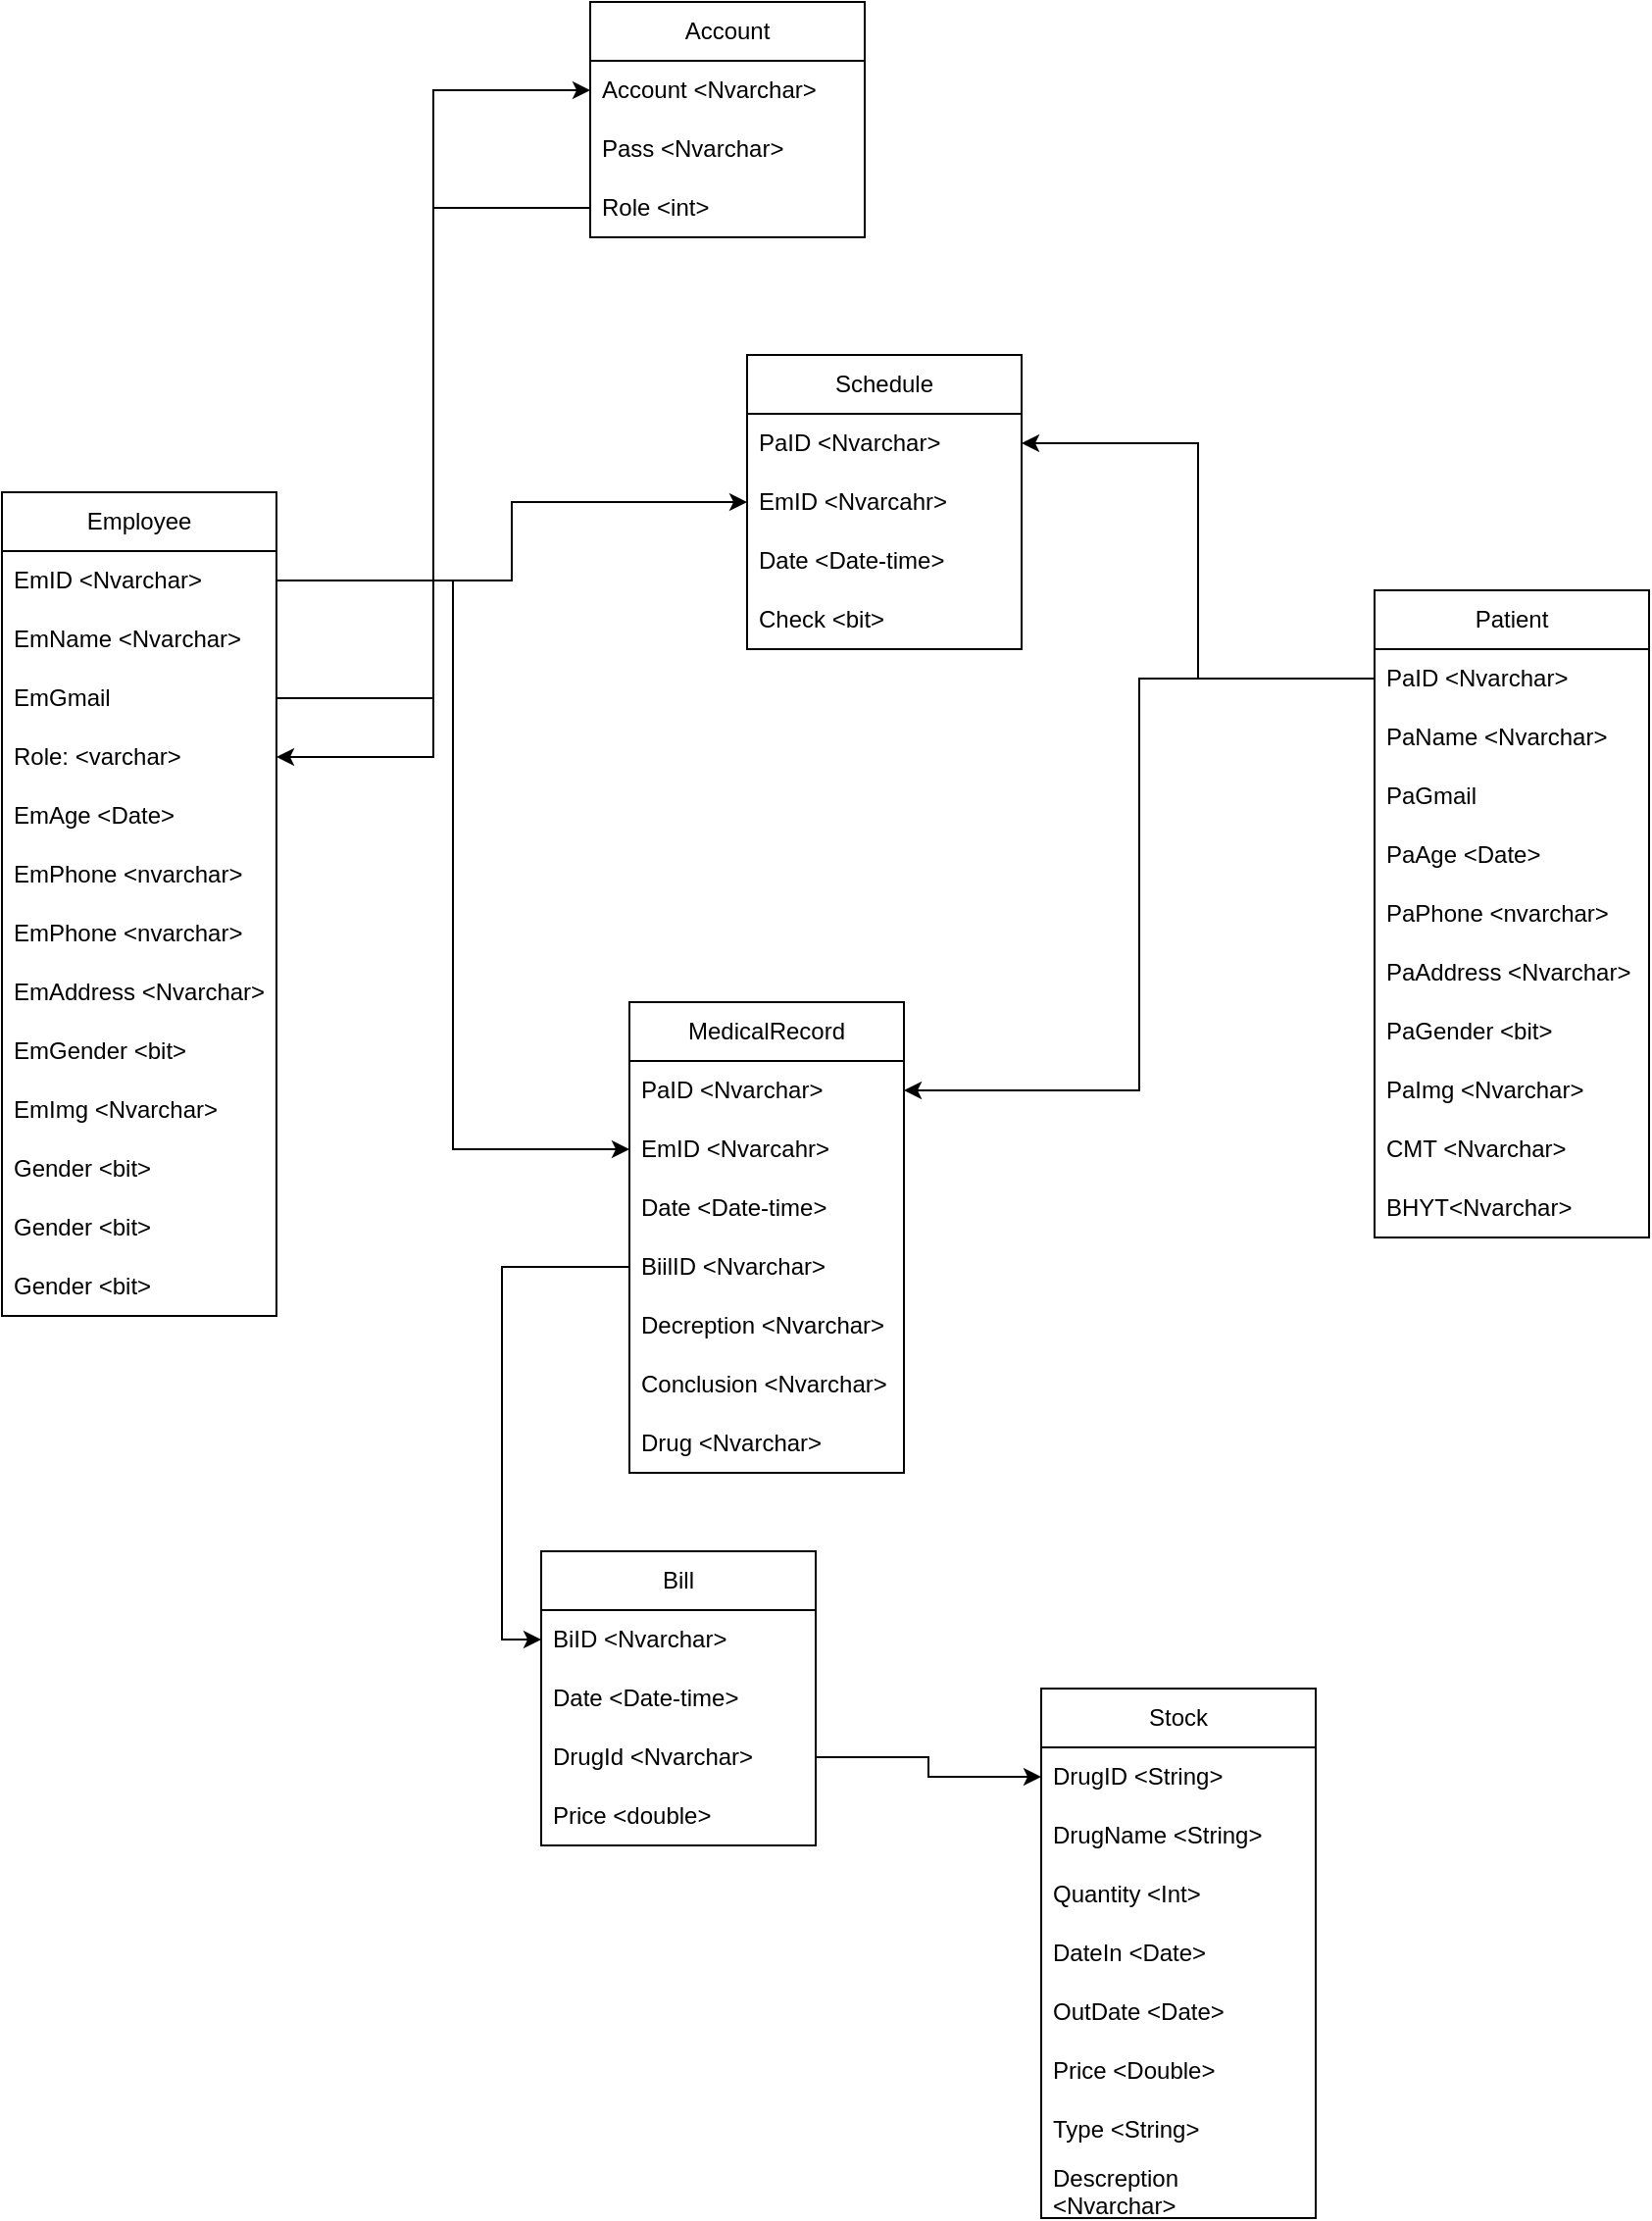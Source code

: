 <mxfile version="20.8.3" type="gitlab">
  <diagram id="CVIRoxLV2XsE90zw5vhj" name="Page-1">
    <mxGraphModel dx="1600" dy="1806" grid="1" gridSize="10" guides="1" tooltips="1" connect="1" arrows="1" fold="1" page="1" pageScale="1" pageWidth="850" pageHeight="1100" math="0" shadow="0">
      <root>
        <mxCell id="0" />
        <mxCell id="1" parent="0" />
        <mxCell id="RCcJdafAnQ3cmu8HlcNq-2" value="Employee" style="swimlane;fontStyle=0;childLayout=stackLayout;horizontal=1;startSize=30;horizontalStack=0;resizeParent=1;resizeParentMax=0;resizeLast=0;collapsible=1;marginBottom=0;whiteSpace=wrap;html=1;" vertex="1" parent="1">
          <mxGeometry x="10" y="30" width="140" height="420" as="geometry" />
        </mxCell>
        <mxCell id="RCcJdafAnQ3cmu8HlcNq-3" value="EmID &amp;lt;Nvarchar&amp;gt;" style="text;strokeColor=none;fillColor=none;align=left;verticalAlign=middle;spacingLeft=4;spacingRight=4;overflow=hidden;points=[[0,0.5],[1,0.5]];portConstraint=eastwest;rotatable=0;whiteSpace=wrap;html=1;" vertex="1" parent="RCcJdafAnQ3cmu8HlcNq-2">
          <mxGeometry y="30" width="140" height="30" as="geometry" />
        </mxCell>
        <mxCell id="RCcJdafAnQ3cmu8HlcNq-4" value="EmName &amp;lt;Nvarchar&amp;gt;&lt;span style=&quot;white-space: pre;&quot;&gt;	&lt;/span&gt;" style="text;strokeColor=none;fillColor=none;align=left;verticalAlign=middle;spacingLeft=4;spacingRight=4;overflow=hidden;points=[[0,0.5],[1,0.5]];portConstraint=eastwest;rotatable=0;whiteSpace=wrap;html=1;" vertex="1" parent="RCcJdafAnQ3cmu8HlcNq-2">
          <mxGeometry y="60" width="140" height="30" as="geometry" />
        </mxCell>
        <mxCell id="RCcJdafAnQ3cmu8HlcNq-5" value="EmGmail" style="text;strokeColor=none;fillColor=none;align=left;verticalAlign=middle;spacingLeft=4;spacingRight=4;overflow=hidden;points=[[0,0.5],[1,0.5]];portConstraint=eastwest;rotatable=0;whiteSpace=wrap;html=1;" vertex="1" parent="RCcJdafAnQ3cmu8HlcNq-2">
          <mxGeometry y="90" width="140" height="30" as="geometry" />
        </mxCell>
        <mxCell id="RCcJdafAnQ3cmu8HlcNq-19" value="Role: &amp;lt;varchar&amp;gt;" style="text;strokeColor=none;fillColor=none;align=left;verticalAlign=middle;spacingLeft=4;spacingRight=4;overflow=hidden;points=[[0,0.5],[1,0.5]];portConstraint=eastwest;rotatable=0;whiteSpace=wrap;html=1;" vertex="1" parent="RCcJdafAnQ3cmu8HlcNq-2">
          <mxGeometry y="120" width="140" height="30" as="geometry" />
        </mxCell>
        <mxCell id="RCcJdafAnQ3cmu8HlcNq-20" value="EmAge &amp;lt;Date&amp;gt;&lt;span style=&quot;white-space: pre;&quot;&gt;	&lt;/span&gt;" style="text;strokeColor=none;fillColor=none;align=left;verticalAlign=middle;spacingLeft=4;spacingRight=4;overflow=hidden;points=[[0,0.5],[1,0.5]];portConstraint=eastwest;rotatable=0;whiteSpace=wrap;html=1;" vertex="1" parent="RCcJdafAnQ3cmu8HlcNq-2">
          <mxGeometry y="150" width="140" height="30" as="geometry" />
        </mxCell>
        <mxCell id="RCcJdafAnQ3cmu8HlcNq-21" value="EmPhone &amp;lt;nvarchar&amp;gt;" style="text;strokeColor=none;fillColor=none;align=left;verticalAlign=middle;spacingLeft=4;spacingRight=4;overflow=hidden;points=[[0,0.5],[1,0.5]];portConstraint=eastwest;rotatable=0;whiteSpace=wrap;html=1;" vertex="1" parent="RCcJdafAnQ3cmu8HlcNq-2">
          <mxGeometry y="180" width="140" height="30" as="geometry" />
        </mxCell>
        <mxCell id="RCcJdafAnQ3cmu8HlcNq-71" value="EmPhone &amp;lt;nvarchar&amp;gt;" style="text;strokeColor=none;fillColor=none;align=left;verticalAlign=middle;spacingLeft=4;spacingRight=4;overflow=hidden;points=[[0,0.5],[1,0.5]];portConstraint=eastwest;rotatable=0;whiteSpace=wrap;html=1;" vertex="1" parent="RCcJdafAnQ3cmu8HlcNq-2">
          <mxGeometry y="210" width="140" height="30" as="geometry" />
        </mxCell>
        <mxCell id="RCcJdafAnQ3cmu8HlcNq-22" value="EmAddress &amp;lt;Nvarchar&amp;gt;" style="text;strokeColor=none;fillColor=none;align=left;verticalAlign=middle;spacingLeft=4;spacingRight=4;overflow=hidden;points=[[0,0.5],[1,0.5]];portConstraint=eastwest;rotatable=0;whiteSpace=wrap;html=1;" vertex="1" parent="RCcJdafAnQ3cmu8HlcNq-2">
          <mxGeometry y="240" width="140" height="30" as="geometry" />
        </mxCell>
        <mxCell id="RCcJdafAnQ3cmu8HlcNq-23" value="EmGender &amp;lt;bit&amp;gt;" style="text;strokeColor=none;fillColor=none;align=left;verticalAlign=middle;spacingLeft=4;spacingRight=4;overflow=hidden;points=[[0,0.5],[1,0.5]];portConstraint=eastwest;rotatable=0;whiteSpace=wrap;html=1;" vertex="1" parent="RCcJdafAnQ3cmu8HlcNq-2">
          <mxGeometry y="270" width="140" height="30" as="geometry" />
        </mxCell>
        <mxCell id="RCcJdafAnQ3cmu8HlcNq-24" value="EmImg &amp;lt;Nvarchar&amp;gt;" style="text;strokeColor=none;fillColor=none;align=left;verticalAlign=middle;spacingLeft=4;spacingRight=4;overflow=hidden;points=[[0,0.5],[1,0.5]];portConstraint=eastwest;rotatable=0;whiteSpace=wrap;html=1;" vertex="1" parent="RCcJdafAnQ3cmu8HlcNq-2">
          <mxGeometry y="300" width="140" height="30" as="geometry" />
        </mxCell>
        <mxCell id="RCcJdafAnQ3cmu8HlcNq-25" value="Gender &amp;lt;bit&amp;gt;" style="text;strokeColor=none;fillColor=none;align=left;verticalAlign=middle;spacingLeft=4;spacingRight=4;overflow=hidden;points=[[0,0.5],[1,0.5]];portConstraint=eastwest;rotatable=0;whiteSpace=wrap;html=1;" vertex="1" parent="RCcJdafAnQ3cmu8HlcNq-2">
          <mxGeometry y="330" width="140" height="30" as="geometry" />
        </mxCell>
        <mxCell id="RCcJdafAnQ3cmu8HlcNq-26" value="Gender &amp;lt;bit&amp;gt;" style="text;strokeColor=none;fillColor=none;align=left;verticalAlign=middle;spacingLeft=4;spacingRight=4;overflow=hidden;points=[[0,0.5],[1,0.5]];portConstraint=eastwest;rotatable=0;whiteSpace=wrap;html=1;" vertex="1" parent="RCcJdafAnQ3cmu8HlcNq-2">
          <mxGeometry y="360" width="140" height="30" as="geometry" />
        </mxCell>
        <mxCell id="RCcJdafAnQ3cmu8HlcNq-27" value="Gender &amp;lt;bit&amp;gt;" style="text;strokeColor=none;fillColor=none;align=left;verticalAlign=middle;spacingLeft=4;spacingRight=4;overflow=hidden;points=[[0,0.5],[1,0.5]];portConstraint=eastwest;rotatable=0;whiteSpace=wrap;html=1;" vertex="1" parent="RCcJdafAnQ3cmu8HlcNq-2">
          <mxGeometry y="390" width="140" height="30" as="geometry" />
        </mxCell>
        <mxCell id="RCcJdafAnQ3cmu8HlcNq-6" value="Stock" style="swimlane;fontStyle=0;childLayout=stackLayout;horizontal=1;startSize=30;horizontalStack=0;resizeParent=1;resizeParentMax=0;resizeLast=0;collapsible=1;marginBottom=0;whiteSpace=wrap;html=1;" vertex="1" parent="1">
          <mxGeometry x="540" y="640" width="140" height="270" as="geometry" />
        </mxCell>
        <mxCell id="RCcJdafAnQ3cmu8HlcNq-7" value="DrugID &amp;lt;String&amp;gt;" style="text;strokeColor=none;fillColor=none;align=left;verticalAlign=middle;spacingLeft=4;spacingRight=4;overflow=hidden;points=[[0,0.5],[1,0.5]];portConstraint=eastwest;rotatable=0;whiteSpace=wrap;html=1;" vertex="1" parent="RCcJdafAnQ3cmu8HlcNq-6">
          <mxGeometry y="30" width="140" height="30" as="geometry" />
        </mxCell>
        <mxCell id="RCcJdafAnQ3cmu8HlcNq-8" value="DrugName &amp;lt;String&amp;gt;" style="text;strokeColor=none;fillColor=none;align=left;verticalAlign=middle;spacingLeft=4;spacingRight=4;overflow=hidden;points=[[0,0.5],[1,0.5]];portConstraint=eastwest;rotatable=0;whiteSpace=wrap;html=1;" vertex="1" parent="RCcJdafAnQ3cmu8HlcNq-6">
          <mxGeometry y="60" width="140" height="30" as="geometry" />
        </mxCell>
        <mxCell id="RCcJdafAnQ3cmu8HlcNq-9" value="Quantity &amp;lt;Int&amp;gt;&lt;br style=&quot;border-color: var(--border-color);&quot;&gt;" style="text;strokeColor=none;fillColor=none;align=left;verticalAlign=middle;spacingLeft=4;spacingRight=4;overflow=hidden;points=[[0,0.5],[1,0.5]];portConstraint=eastwest;rotatable=0;whiteSpace=wrap;html=1;" vertex="1" parent="RCcJdafAnQ3cmu8HlcNq-6">
          <mxGeometry y="90" width="140" height="30" as="geometry" />
        </mxCell>
        <mxCell id="RCcJdafAnQ3cmu8HlcNq-14" value="DateIn &amp;lt;Date&amp;gt;" style="text;strokeColor=none;fillColor=none;align=left;verticalAlign=middle;spacingLeft=4;spacingRight=4;overflow=hidden;points=[[0,0.5],[1,0.5]];portConstraint=eastwest;rotatable=0;whiteSpace=wrap;html=1;" vertex="1" parent="RCcJdafAnQ3cmu8HlcNq-6">
          <mxGeometry y="120" width="140" height="30" as="geometry" />
        </mxCell>
        <mxCell id="RCcJdafAnQ3cmu8HlcNq-15" value="OutDate &amp;lt;Date&amp;gt;" style="text;strokeColor=none;fillColor=none;align=left;verticalAlign=middle;spacingLeft=4;spacingRight=4;overflow=hidden;points=[[0,0.5],[1,0.5]];portConstraint=eastwest;rotatable=0;whiteSpace=wrap;html=1;" vertex="1" parent="RCcJdafAnQ3cmu8HlcNq-6">
          <mxGeometry y="150" width="140" height="30" as="geometry" />
        </mxCell>
        <mxCell id="RCcJdafAnQ3cmu8HlcNq-16" value="Price &amp;lt;Double&amp;gt;" style="text;strokeColor=none;fillColor=none;align=left;verticalAlign=middle;spacingLeft=4;spacingRight=4;overflow=hidden;points=[[0,0.5],[1,0.5]];portConstraint=eastwest;rotatable=0;whiteSpace=wrap;html=1;" vertex="1" parent="RCcJdafAnQ3cmu8HlcNq-6">
          <mxGeometry y="180" width="140" height="30" as="geometry" />
        </mxCell>
        <mxCell id="RCcJdafAnQ3cmu8HlcNq-17" value="Type &amp;lt;String&amp;gt;&amp;nbsp;" style="text;strokeColor=none;fillColor=none;align=left;verticalAlign=middle;spacingLeft=4;spacingRight=4;overflow=hidden;points=[[0,0.5],[1,0.5]];portConstraint=eastwest;rotatable=0;whiteSpace=wrap;html=1;" vertex="1" parent="RCcJdafAnQ3cmu8HlcNq-6">
          <mxGeometry y="210" width="140" height="30" as="geometry" />
        </mxCell>
        <mxCell id="RCcJdafAnQ3cmu8HlcNq-18" value="Descreption &amp;lt;Nvarchar&amp;gt;" style="text;strokeColor=none;fillColor=none;align=left;verticalAlign=middle;spacingLeft=4;spacingRight=4;overflow=hidden;points=[[0,0.5],[1,0.5]];portConstraint=eastwest;rotatable=0;whiteSpace=wrap;html=1;" vertex="1" parent="RCcJdafAnQ3cmu8HlcNq-6">
          <mxGeometry y="240" width="140" height="30" as="geometry" />
        </mxCell>
        <mxCell id="RCcJdafAnQ3cmu8HlcNq-10" value="Schedule" style="swimlane;fontStyle=0;childLayout=stackLayout;horizontal=1;startSize=30;horizontalStack=0;resizeParent=1;resizeParentMax=0;resizeLast=0;collapsible=1;marginBottom=0;whiteSpace=wrap;html=1;" vertex="1" parent="1">
          <mxGeometry x="390" y="-40" width="140" height="150" as="geometry" />
        </mxCell>
        <mxCell id="RCcJdafAnQ3cmu8HlcNq-11" value="PaID &amp;lt;Nvarchar&amp;gt;" style="text;strokeColor=none;fillColor=none;align=left;verticalAlign=middle;spacingLeft=4;spacingRight=4;overflow=hidden;points=[[0,0.5],[1,0.5]];portConstraint=eastwest;rotatable=0;whiteSpace=wrap;html=1;" vertex="1" parent="RCcJdafAnQ3cmu8HlcNq-10">
          <mxGeometry y="30" width="140" height="30" as="geometry" />
        </mxCell>
        <mxCell id="RCcJdafAnQ3cmu8HlcNq-12" value="EmID &amp;lt;Nvarcahr&amp;gt;" style="text;strokeColor=none;fillColor=none;align=left;verticalAlign=middle;spacingLeft=4;spacingRight=4;overflow=hidden;points=[[0,0.5],[1,0.5]];portConstraint=eastwest;rotatable=0;whiteSpace=wrap;html=1;" vertex="1" parent="RCcJdafAnQ3cmu8HlcNq-10">
          <mxGeometry y="60" width="140" height="30" as="geometry" />
        </mxCell>
        <mxCell id="RCcJdafAnQ3cmu8HlcNq-13" value="Date &amp;lt;Date-time&amp;gt;" style="text;strokeColor=none;fillColor=none;align=left;verticalAlign=middle;spacingLeft=4;spacingRight=4;overflow=hidden;points=[[0,0.5],[1,0.5]];portConstraint=eastwest;rotatable=0;whiteSpace=wrap;html=1;" vertex="1" parent="RCcJdafAnQ3cmu8HlcNq-10">
          <mxGeometry y="90" width="140" height="30" as="geometry" />
        </mxCell>
        <mxCell id="RCcJdafAnQ3cmu8HlcNq-41" value="Check &amp;lt;bit&amp;gt;" style="text;strokeColor=none;fillColor=none;align=left;verticalAlign=middle;spacingLeft=4;spacingRight=4;overflow=hidden;points=[[0,0.5],[1,0.5]];portConstraint=eastwest;rotatable=0;whiteSpace=wrap;html=1;" vertex="1" parent="RCcJdafAnQ3cmu8HlcNq-10">
          <mxGeometry y="120" width="140" height="30" as="geometry" />
        </mxCell>
        <mxCell id="RCcJdafAnQ3cmu8HlcNq-28" value="Patient" style="swimlane;fontStyle=0;childLayout=stackLayout;horizontal=1;startSize=30;horizontalStack=0;resizeParent=1;resizeParentMax=0;resizeLast=0;collapsible=1;marginBottom=0;whiteSpace=wrap;html=1;" vertex="1" parent="1">
          <mxGeometry x="710" y="80" width="140" height="330" as="geometry" />
        </mxCell>
        <mxCell id="RCcJdafAnQ3cmu8HlcNq-29" value="PaID &amp;lt;Nvarchar&amp;gt;" style="text;strokeColor=none;fillColor=none;align=left;verticalAlign=middle;spacingLeft=4;spacingRight=4;overflow=hidden;points=[[0,0.5],[1,0.5]];portConstraint=eastwest;rotatable=0;whiteSpace=wrap;html=1;" vertex="1" parent="RCcJdafAnQ3cmu8HlcNq-28">
          <mxGeometry y="30" width="140" height="30" as="geometry" />
        </mxCell>
        <mxCell id="RCcJdafAnQ3cmu8HlcNq-30" value="PaName &amp;lt;Nvarchar&amp;gt;&lt;span style=&quot;white-space: pre;&quot;&gt;	&lt;/span&gt;" style="text;strokeColor=none;fillColor=none;align=left;verticalAlign=middle;spacingLeft=4;spacingRight=4;overflow=hidden;points=[[0,0.5],[1,0.5]];portConstraint=eastwest;rotatable=0;whiteSpace=wrap;html=1;" vertex="1" parent="RCcJdafAnQ3cmu8HlcNq-28">
          <mxGeometry y="60" width="140" height="30" as="geometry" />
        </mxCell>
        <mxCell id="RCcJdafAnQ3cmu8HlcNq-31" value="PaGmail" style="text;strokeColor=none;fillColor=none;align=left;verticalAlign=middle;spacingLeft=4;spacingRight=4;overflow=hidden;points=[[0,0.5],[1,0.5]];portConstraint=eastwest;rotatable=0;whiteSpace=wrap;html=1;" vertex="1" parent="RCcJdafAnQ3cmu8HlcNq-28">
          <mxGeometry y="90" width="140" height="30" as="geometry" />
        </mxCell>
        <mxCell id="RCcJdafAnQ3cmu8HlcNq-33" value="PaAge &amp;lt;Date&amp;gt;&lt;span style=&quot;white-space: pre;&quot;&gt;	&lt;/span&gt;" style="text;strokeColor=none;fillColor=none;align=left;verticalAlign=middle;spacingLeft=4;spacingRight=4;overflow=hidden;points=[[0,0.5],[1,0.5]];portConstraint=eastwest;rotatable=0;whiteSpace=wrap;html=1;" vertex="1" parent="RCcJdafAnQ3cmu8HlcNq-28">
          <mxGeometry y="120" width="140" height="30" as="geometry" />
        </mxCell>
        <mxCell id="RCcJdafAnQ3cmu8HlcNq-34" value="PaPhone &amp;lt;nvarchar&amp;gt;" style="text;strokeColor=none;fillColor=none;align=left;verticalAlign=middle;spacingLeft=4;spacingRight=4;overflow=hidden;points=[[0,0.5],[1,0.5]];portConstraint=eastwest;rotatable=0;whiteSpace=wrap;html=1;" vertex="1" parent="RCcJdafAnQ3cmu8HlcNq-28">
          <mxGeometry y="150" width="140" height="30" as="geometry" />
        </mxCell>
        <mxCell id="RCcJdafAnQ3cmu8HlcNq-35" value="PaAddress &amp;lt;Nvarchar&amp;gt;" style="text;strokeColor=none;fillColor=none;align=left;verticalAlign=middle;spacingLeft=4;spacingRight=4;overflow=hidden;points=[[0,0.5],[1,0.5]];portConstraint=eastwest;rotatable=0;whiteSpace=wrap;html=1;" vertex="1" parent="RCcJdafAnQ3cmu8HlcNq-28">
          <mxGeometry y="180" width="140" height="30" as="geometry" />
        </mxCell>
        <mxCell id="RCcJdafAnQ3cmu8HlcNq-36" value="PaGender &amp;lt;bit&amp;gt;" style="text;strokeColor=none;fillColor=none;align=left;verticalAlign=middle;spacingLeft=4;spacingRight=4;overflow=hidden;points=[[0,0.5],[1,0.5]];portConstraint=eastwest;rotatable=0;whiteSpace=wrap;html=1;" vertex="1" parent="RCcJdafAnQ3cmu8HlcNq-28">
          <mxGeometry y="210" width="140" height="30" as="geometry" />
        </mxCell>
        <mxCell id="RCcJdafAnQ3cmu8HlcNq-37" value="PaImg &amp;lt;Nvarchar&amp;gt;" style="text;strokeColor=none;fillColor=none;align=left;verticalAlign=middle;spacingLeft=4;spacingRight=4;overflow=hidden;points=[[0,0.5],[1,0.5]];portConstraint=eastwest;rotatable=0;whiteSpace=wrap;html=1;" vertex="1" parent="RCcJdafAnQ3cmu8HlcNq-28">
          <mxGeometry y="240" width="140" height="30" as="geometry" />
        </mxCell>
        <mxCell id="RCcJdafAnQ3cmu8HlcNq-38" value="CMT &amp;lt;Nvarchar&amp;gt;" style="text;strokeColor=none;fillColor=none;align=left;verticalAlign=middle;spacingLeft=4;spacingRight=4;overflow=hidden;points=[[0,0.5],[1,0.5]];portConstraint=eastwest;rotatable=0;whiteSpace=wrap;html=1;" vertex="1" parent="RCcJdafAnQ3cmu8HlcNq-28">
          <mxGeometry y="270" width="140" height="30" as="geometry" />
        </mxCell>
        <mxCell id="RCcJdafAnQ3cmu8HlcNq-39" value="BHYT&amp;lt;Nvarchar&amp;gt;" style="text;strokeColor=none;fillColor=none;align=left;verticalAlign=middle;spacingLeft=4;spacingRight=4;overflow=hidden;points=[[0,0.5],[1,0.5]];portConstraint=eastwest;rotatable=0;whiteSpace=wrap;html=1;" vertex="1" parent="RCcJdafAnQ3cmu8HlcNq-28">
          <mxGeometry y="300" width="140" height="30" as="geometry" />
        </mxCell>
        <mxCell id="RCcJdafAnQ3cmu8HlcNq-42" value="MedicalRecord" style="swimlane;fontStyle=0;childLayout=stackLayout;horizontal=1;startSize=30;horizontalStack=0;resizeParent=1;resizeParentMax=0;resizeLast=0;collapsible=1;marginBottom=0;whiteSpace=wrap;html=1;" vertex="1" parent="1">
          <mxGeometry x="330" y="290" width="140" height="240" as="geometry" />
        </mxCell>
        <mxCell id="RCcJdafAnQ3cmu8HlcNq-43" value="PaID &amp;lt;Nvarchar&amp;gt;" style="text;strokeColor=none;fillColor=none;align=left;verticalAlign=middle;spacingLeft=4;spacingRight=4;overflow=hidden;points=[[0,0.5],[1,0.5]];portConstraint=eastwest;rotatable=0;whiteSpace=wrap;html=1;" vertex="1" parent="RCcJdafAnQ3cmu8HlcNq-42">
          <mxGeometry y="30" width="140" height="30" as="geometry" />
        </mxCell>
        <mxCell id="RCcJdafAnQ3cmu8HlcNq-44" value="EmID &amp;lt;Nvarcahr&amp;gt;" style="text;strokeColor=none;fillColor=none;align=left;verticalAlign=middle;spacingLeft=4;spacingRight=4;overflow=hidden;points=[[0,0.5],[1,0.5]];portConstraint=eastwest;rotatable=0;whiteSpace=wrap;html=1;" vertex="1" parent="RCcJdafAnQ3cmu8HlcNq-42">
          <mxGeometry y="60" width="140" height="30" as="geometry" />
        </mxCell>
        <mxCell id="RCcJdafAnQ3cmu8HlcNq-45" value="Date &amp;lt;Date-time&amp;gt;" style="text;strokeColor=none;fillColor=none;align=left;verticalAlign=middle;spacingLeft=4;spacingRight=4;overflow=hidden;points=[[0,0.5],[1,0.5]];portConstraint=eastwest;rotatable=0;whiteSpace=wrap;html=1;" vertex="1" parent="RCcJdafAnQ3cmu8HlcNq-42">
          <mxGeometry y="90" width="140" height="30" as="geometry" />
        </mxCell>
        <mxCell id="RCcJdafAnQ3cmu8HlcNq-46" value="BiilID &amp;lt;Nvarchar&amp;gt;" style="text;strokeColor=none;fillColor=none;align=left;verticalAlign=middle;spacingLeft=4;spacingRight=4;overflow=hidden;points=[[0,0.5],[1,0.5]];portConstraint=eastwest;rotatable=0;whiteSpace=wrap;html=1;" vertex="1" parent="RCcJdafAnQ3cmu8HlcNq-42">
          <mxGeometry y="120" width="140" height="30" as="geometry" />
        </mxCell>
        <mxCell id="RCcJdafAnQ3cmu8HlcNq-47" value="Decreption &amp;lt;Nvarchar&amp;gt;" style="text;strokeColor=none;fillColor=none;align=left;verticalAlign=middle;spacingLeft=4;spacingRight=4;overflow=hidden;points=[[0,0.5],[1,0.5]];portConstraint=eastwest;rotatable=0;whiteSpace=wrap;html=1;" vertex="1" parent="RCcJdafAnQ3cmu8HlcNq-42">
          <mxGeometry y="150" width="140" height="30" as="geometry" />
        </mxCell>
        <mxCell id="RCcJdafAnQ3cmu8HlcNq-48" value="Conclusion &amp;lt;Nvarchar&amp;gt;" style="text;strokeColor=none;fillColor=none;align=left;verticalAlign=middle;spacingLeft=4;spacingRight=4;overflow=hidden;points=[[0,0.5],[1,0.5]];portConstraint=eastwest;rotatable=0;whiteSpace=wrap;html=1;" vertex="1" parent="RCcJdafAnQ3cmu8HlcNq-42">
          <mxGeometry y="180" width="140" height="30" as="geometry" />
        </mxCell>
        <mxCell id="RCcJdafAnQ3cmu8HlcNq-49" value="Drug &amp;lt;Nvarchar&amp;gt;" style="text;strokeColor=none;fillColor=none;align=left;verticalAlign=middle;spacingLeft=4;spacingRight=4;overflow=hidden;points=[[0,0.5],[1,0.5]];portConstraint=eastwest;rotatable=0;whiteSpace=wrap;html=1;" vertex="1" parent="RCcJdafAnQ3cmu8HlcNq-42">
          <mxGeometry y="210" width="140" height="30" as="geometry" />
        </mxCell>
        <mxCell id="RCcJdafAnQ3cmu8HlcNq-60" value="Bill" style="swimlane;fontStyle=0;childLayout=stackLayout;horizontal=1;startSize=30;horizontalStack=0;resizeParent=1;resizeParentMax=0;resizeLast=0;collapsible=1;marginBottom=0;whiteSpace=wrap;html=1;" vertex="1" parent="1">
          <mxGeometry x="285" y="570" width="140" height="150" as="geometry" />
        </mxCell>
        <mxCell id="RCcJdafAnQ3cmu8HlcNq-61" value="BiID &amp;lt;Nvarchar&amp;gt;" style="text;strokeColor=none;fillColor=none;align=left;verticalAlign=middle;spacingLeft=4;spacingRight=4;overflow=hidden;points=[[0,0.5],[1,0.5]];portConstraint=eastwest;rotatable=0;whiteSpace=wrap;html=1;" vertex="1" parent="RCcJdafAnQ3cmu8HlcNq-60">
          <mxGeometry y="30" width="140" height="30" as="geometry" />
        </mxCell>
        <mxCell id="RCcJdafAnQ3cmu8HlcNq-63" value="Date &amp;lt;Date-time&amp;gt;" style="text;strokeColor=none;fillColor=none;align=left;verticalAlign=middle;spacingLeft=4;spacingRight=4;overflow=hidden;points=[[0,0.5],[1,0.5]];portConstraint=eastwest;rotatable=0;whiteSpace=wrap;html=1;" vertex="1" parent="RCcJdafAnQ3cmu8HlcNq-60">
          <mxGeometry y="60" width="140" height="30" as="geometry" />
        </mxCell>
        <mxCell id="RCcJdafAnQ3cmu8HlcNq-64" value="DrugId &amp;lt;Nvarchar&amp;gt;" style="text;strokeColor=none;fillColor=none;align=left;verticalAlign=middle;spacingLeft=4;spacingRight=4;overflow=hidden;points=[[0,0.5],[1,0.5]];portConstraint=eastwest;rotatable=0;whiteSpace=wrap;html=1;" vertex="1" parent="RCcJdafAnQ3cmu8HlcNq-60">
          <mxGeometry y="90" width="140" height="30" as="geometry" />
        </mxCell>
        <mxCell id="RCcJdafAnQ3cmu8HlcNq-65" value="Price &amp;lt;double&amp;gt;" style="text;strokeColor=none;fillColor=none;align=left;verticalAlign=middle;spacingLeft=4;spacingRight=4;overflow=hidden;points=[[0,0.5],[1,0.5]];portConstraint=eastwest;rotatable=0;whiteSpace=wrap;html=1;" vertex="1" parent="RCcJdafAnQ3cmu8HlcNq-60">
          <mxGeometry y="120" width="140" height="30" as="geometry" />
        </mxCell>
        <mxCell id="RCcJdafAnQ3cmu8HlcNq-67" value="Account" style="swimlane;fontStyle=0;childLayout=stackLayout;horizontal=1;startSize=30;horizontalStack=0;resizeParent=1;resizeParentMax=0;resizeLast=0;collapsible=1;marginBottom=0;whiteSpace=wrap;html=1;" vertex="1" parent="1">
          <mxGeometry x="310" y="-220" width="140" height="120" as="geometry" />
        </mxCell>
        <mxCell id="RCcJdafAnQ3cmu8HlcNq-68" value="Account &amp;lt;Nvarchar&amp;gt;" style="text;strokeColor=none;fillColor=none;align=left;verticalAlign=middle;spacingLeft=4;spacingRight=4;overflow=hidden;points=[[0,0.5],[1,0.5]];portConstraint=eastwest;rotatable=0;whiteSpace=wrap;html=1;" vertex="1" parent="RCcJdafAnQ3cmu8HlcNq-67">
          <mxGeometry y="30" width="140" height="30" as="geometry" />
        </mxCell>
        <mxCell id="RCcJdafAnQ3cmu8HlcNq-69" value="Pass &amp;lt;Nvarchar&amp;gt;" style="text;strokeColor=none;fillColor=none;align=left;verticalAlign=middle;spacingLeft=4;spacingRight=4;overflow=hidden;points=[[0,0.5],[1,0.5]];portConstraint=eastwest;rotatable=0;whiteSpace=wrap;html=1;" vertex="1" parent="RCcJdafAnQ3cmu8HlcNq-67">
          <mxGeometry y="60" width="140" height="30" as="geometry" />
        </mxCell>
        <mxCell id="RCcJdafAnQ3cmu8HlcNq-70" value="Role &amp;lt;int&amp;gt;" style="text;strokeColor=none;fillColor=none;align=left;verticalAlign=middle;spacingLeft=4;spacingRight=4;overflow=hidden;points=[[0,0.5],[1,0.5]];portConstraint=eastwest;rotatable=0;whiteSpace=wrap;html=1;" vertex="1" parent="RCcJdafAnQ3cmu8HlcNq-67">
          <mxGeometry y="90" width="140" height="30" as="geometry" />
        </mxCell>
        <mxCell id="RCcJdafAnQ3cmu8HlcNq-77" style="edgeStyle=orthogonalEdgeStyle;rounded=0;orthogonalLoop=1;jettySize=auto;html=1;entryX=1;entryY=0.5;entryDx=0;entryDy=0;" edge="1" parent="1" source="RCcJdafAnQ3cmu8HlcNq-29" target="RCcJdafAnQ3cmu8HlcNq-11">
          <mxGeometry relative="1" as="geometry" />
        </mxCell>
        <mxCell id="RCcJdafAnQ3cmu8HlcNq-78" style="edgeStyle=orthogonalEdgeStyle;rounded=0;orthogonalLoop=1;jettySize=auto;html=1;entryX=1;entryY=0.5;entryDx=0;entryDy=0;" edge="1" parent="1" source="RCcJdafAnQ3cmu8HlcNq-29" target="RCcJdafAnQ3cmu8HlcNq-43">
          <mxGeometry relative="1" as="geometry" />
        </mxCell>
        <mxCell id="RCcJdafAnQ3cmu8HlcNq-79" style="edgeStyle=orthogonalEdgeStyle;rounded=0;orthogonalLoop=1;jettySize=auto;html=1;" edge="1" parent="1" source="RCcJdafAnQ3cmu8HlcNq-3" target="RCcJdafAnQ3cmu8HlcNq-44">
          <mxGeometry relative="1" as="geometry" />
        </mxCell>
        <mxCell id="RCcJdafAnQ3cmu8HlcNq-80" style="edgeStyle=orthogonalEdgeStyle;rounded=0;orthogonalLoop=1;jettySize=auto;html=1;entryX=0;entryY=0.5;entryDx=0;entryDy=0;" edge="1" parent="1" source="RCcJdafAnQ3cmu8HlcNq-46" target="RCcJdafAnQ3cmu8HlcNq-61">
          <mxGeometry relative="1" as="geometry" />
        </mxCell>
        <mxCell id="RCcJdafAnQ3cmu8HlcNq-81" style="edgeStyle=orthogonalEdgeStyle;rounded=0;orthogonalLoop=1;jettySize=auto;html=1;" edge="1" parent="1" source="RCcJdafAnQ3cmu8HlcNq-64" target="RCcJdafAnQ3cmu8HlcNq-7">
          <mxGeometry relative="1" as="geometry" />
        </mxCell>
        <mxCell id="RCcJdafAnQ3cmu8HlcNq-82" style="edgeStyle=orthogonalEdgeStyle;rounded=0;orthogonalLoop=1;jettySize=auto;html=1;entryX=0;entryY=0.5;entryDx=0;entryDy=0;" edge="1" parent="1" source="RCcJdafAnQ3cmu8HlcNq-5" target="RCcJdafAnQ3cmu8HlcNq-68">
          <mxGeometry relative="1" as="geometry" />
        </mxCell>
        <mxCell id="RCcJdafAnQ3cmu8HlcNq-84" style="edgeStyle=orthogonalEdgeStyle;rounded=0;orthogonalLoop=1;jettySize=auto;html=1;" edge="1" parent="1" source="RCcJdafAnQ3cmu8HlcNq-3" target="RCcJdafAnQ3cmu8HlcNq-12">
          <mxGeometry relative="1" as="geometry" />
        </mxCell>
        <mxCell id="RCcJdafAnQ3cmu8HlcNq-85" style="edgeStyle=orthogonalEdgeStyle;rounded=0;orthogonalLoop=1;jettySize=auto;html=1;entryX=1;entryY=0.5;entryDx=0;entryDy=0;" edge="1" parent="1" source="RCcJdafAnQ3cmu8HlcNq-70" target="RCcJdafAnQ3cmu8HlcNq-19">
          <mxGeometry relative="1" as="geometry" />
        </mxCell>
      </root>
    </mxGraphModel>
  </diagram>
</mxfile>
